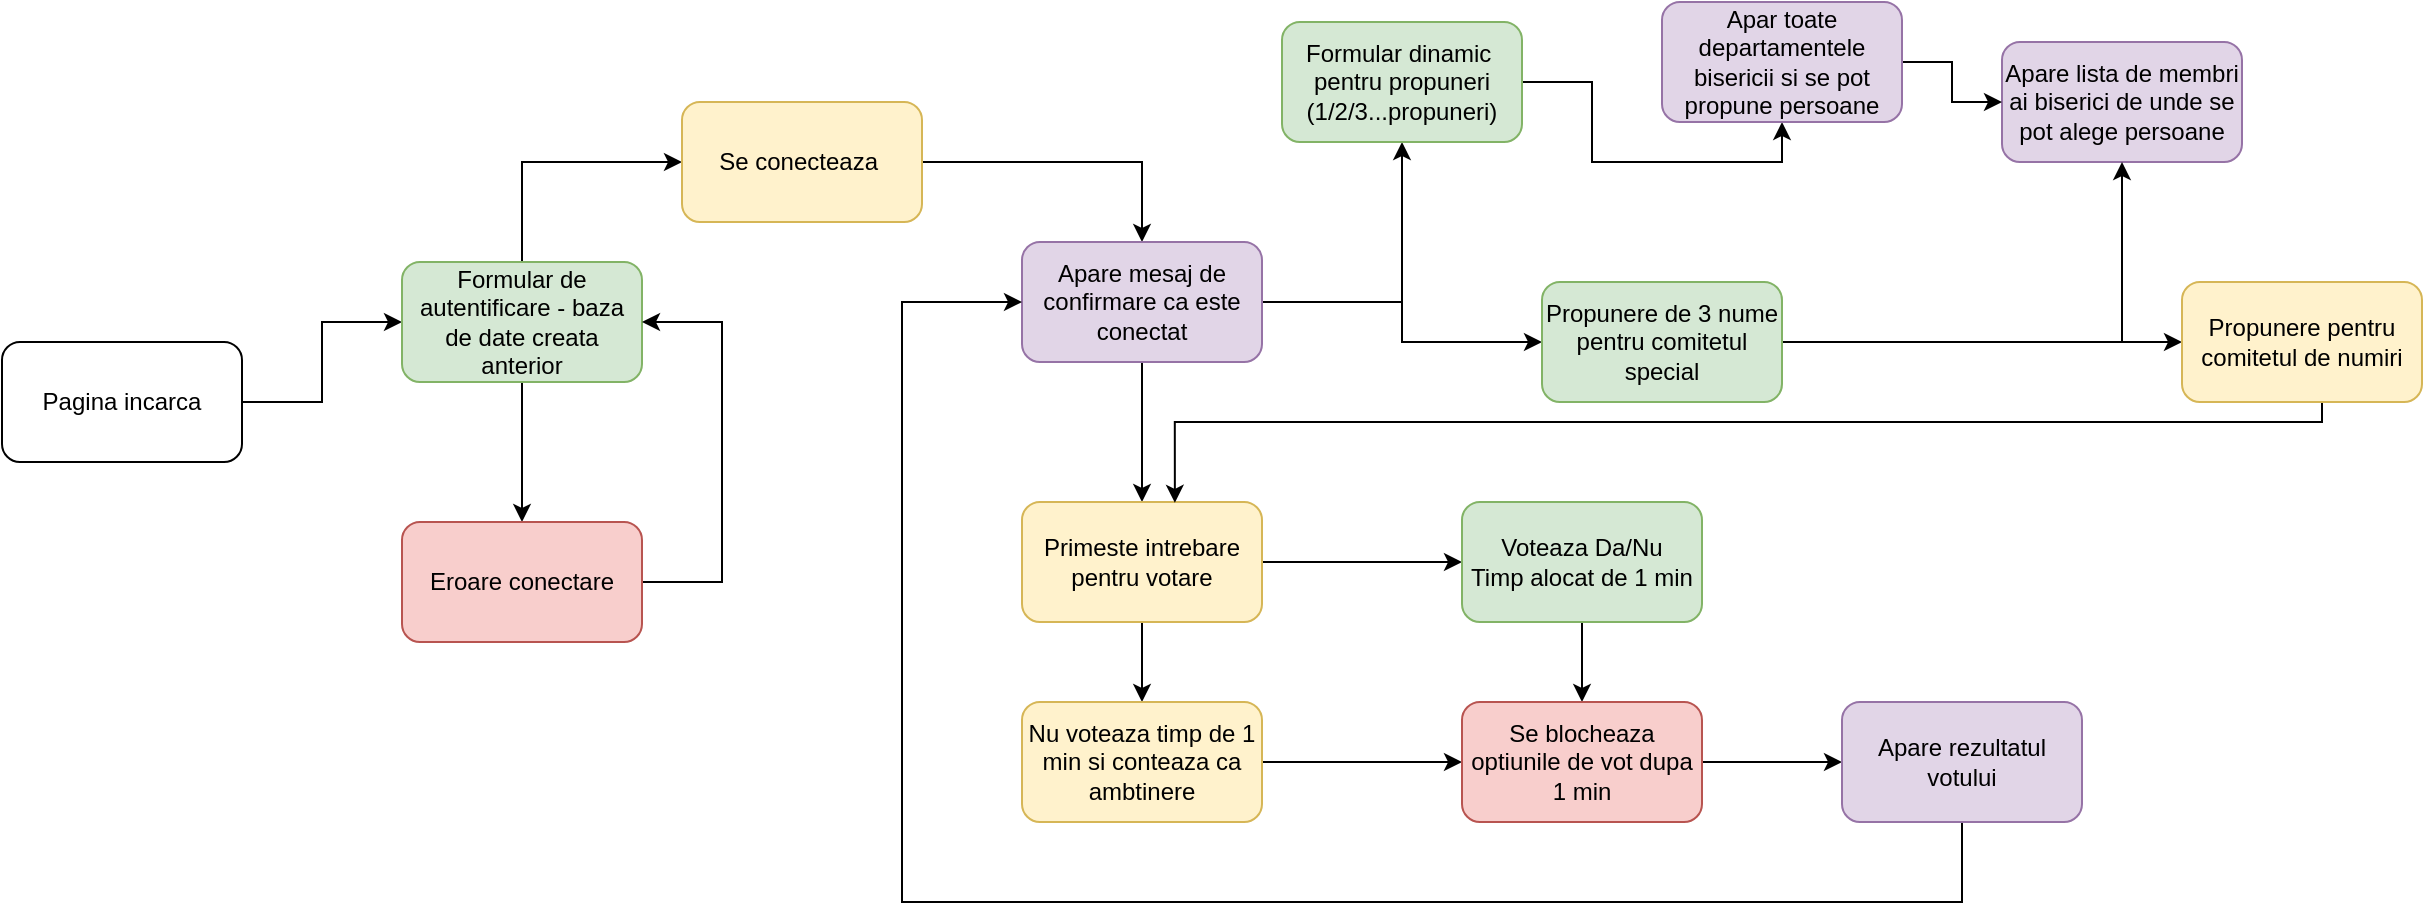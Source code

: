 <mxfile version="20.7.4" type="github">
  <diagram id="kgpKYQtTHZ0yAKxKKP6v" name="Page-1">
    <mxGraphModel dx="782" dy="479" grid="1" gridSize="10" guides="0" tooltips="1" connect="1" arrows="1" fold="1" page="1" pageScale="1" pageWidth="850" pageHeight="1100" math="0" shadow="0">
      <root>
        <mxCell id="0" />
        <mxCell id="1" parent="0" />
        <mxCell id="e8ArRw_OcwM4HBcJv57Q-3" value="" style="edgeStyle=orthogonalEdgeStyle;rounded=0;orthogonalLoop=1;jettySize=auto;html=1;" parent="1" source="e8ArRw_OcwM4HBcJv57Q-1" target="e8ArRw_OcwM4HBcJv57Q-2" edge="1">
          <mxGeometry relative="1" as="geometry" />
        </mxCell>
        <mxCell id="e8ArRw_OcwM4HBcJv57Q-1" value="Pagina incarca" style="rounded=1;whiteSpace=wrap;html=1;" parent="1" vertex="1">
          <mxGeometry x="180" y="170" width="120" height="60" as="geometry" />
        </mxCell>
        <mxCell id="e8ArRw_OcwM4HBcJv57Q-5" value="" style="edgeStyle=orthogonalEdgeStyle;rounded=0;orthogonalLoop=1;jettySize=auto;html=1;jumpStyle=arc;strokeColor=default;shadow=0;entryX=0;entryY=0.5;entryDx=0;entryDy=0;" parent="1" source="e8ArRw_OcwM4HBcJv57Q-2" target="e8ArRw_OcwM4HBcJv57Q-4" edge="1">
          <mxGeometry relative="1" as="geometry">
            <Array as="points">
              <mxPoint x="440" y="80" />
            </Array>
            <mxPoint x="560" y="130" as="targetPoint" />
          </mxGeometry>
        </mxCell>
        <mxCell id="CppdhaFHmqjqEvkJu7Ff-2" value="" style="edgeStyle=orthogonalEdgeStyle;rounded=0;orthogonalLoop=1;jettySize=auto;html=1;" edge="1" parent="1" source="e8ArRw_OcwM4HBcJv57Q-2" target="CppdhaFHmqjqEvkJu7Ff-1">
          <mxGeometry relative="1" as="geometry" />
        </mxCell>
        <mxCell id="e8ArRw_OcwM4HBcJv57Q-2" value="Formular de autentificare - baza de date creata anterior" style="rounded=1;whiteSpace=wrap;html=1;fillColor=#d5e8d4;strokeColor=#82b366;" parent="1" vertex="1">
          <mxGeometry x="380" y="130" width="120" height="60" as="geometry" />
        </mxCell>
        <mxCell id="e8ArRw_OcwM4HBcJv57Q-8" value="" style="edgeStyle=orthogonalEdgeStyle;rounded=0;sketch=0;jumpStyle=arc;orthogonalLoop=1;jettySize=auto;html=1;shadow=0;strokeColor=default;" parent="1" source="e8ArRw_OcwM4HBcJv57Q-4" target="e8ArRw_OcwM4HBcJv57Q-7" edge="1">
          <mxGeometry relative="1" as="geometry">
            <Array as="points">
              <mxPoint x="750" y="80" />
            </Array>
          </mxGeometry>
        </mxCell>
        <mxCell id="e8ArRw_OcwM4HBcJv57Q-4" value="Se conecteaza&amp;nbsp;" style="whiteSpace=wrap;html=1;rounded=1;fillColor=#fff2cc;strokeColor=#d6b656;" parent="1" vertex="1">
          <mxGeometry x="520" y="50" width="120" height="60" as="geometry" />
        </mxCell>
        <mxCell id="CppdhaFHmqjqEvkJu7Ff-5" value="" style="edgeStyle=orthogonalEdgeStyle;rounded=0;orthogonalLoop=1;jettySize=auto;html=1;" edge="1" parent="1" source="e8ArRw_OcwM4HBcJv57Q-7" target="CppdhaFHmqjqEvkJu7Ff-4">
          <mxGeometry relative="1" as="geometry" />
        </mxCell>
        <mxCell id="CppdhaFHmqjqEvkJu7Ff-25" value="" style="edgeStyle=orthogonalEdgeStyle;rounded=0;orthogonalLoop=1;jettySize=auto;html=1;" edge="1" parent="1" source="e8ArRw_OcwM4HBcJv57Q-7" target="CppdhaFHmqjqEvkJu7Ff-24">
          <mxGeometry relative="1" as="geometry" />
        </mxCell>
        <mxCell id="CppdhaFHmqjqEvkJu7Ff-42" style="edgeStyle=orthogonalEdgeStyle;rounded=0;orthogonalLoop=1;jettySize=auto;html=1;entryX=0;entryY=0.5;entryDx=0;entryDy=0;" edge="1" parent="1" source="e8ArRw_OcwM4HBcJv57Q-7" target="CppdhaFHmqjqEvkJu7Ff-30">
          <mxGeometry relative="1" as="geometry" />
        </mxCell>
        <mxCell id="e8ArRw_OcwM4HBcJv57Q-7" value="Apare mesaj de confirmare ca este conectat" style="whiteSpace=wrap;html=1;rounded=1;fillColor=#e1d5e7;strokeColor=#9673a6;" parent="1" vertex="1">
          <mxGeometry x="690" y="120" width="120" height="60" as="geometry" />
        </mxCell>
        <mxCell id="CppdhaFHmqjqEvkJu7Ff-3" style="edgeStyle=orthogonalEdgeStyle;rounded=0;orthogonalLoop=1;jettySize=auto;html=1;entryX=1;entryY=0.5;entryDx=0;entryDy=0;" edge="1" parent="1" source="CppdhaFHmqjqEvkJu7Ff-1" target="e8ArRw_OcwM4HBcJv57Q-2">
          <mxGeometry relative="1" as="geometry">
            <mxPoint x="530" y="180" as="targetPoint" />
            <Array as="points">
              <mxPoint x="540" y="290" />
              <mxPoint x="540" y="160" />
            </Array>
          </mxGeometry>
        </mxCell>
        <mxCell id="CppdhaFHmqjqEvkJu7Ff-1" value="Eroare conectare" style="whiteSpace=wrap;html=1;fillColor=#f8cecc;strokeColor=#b85450;rounded=1;" vertex="1" parent="1">
          <mxGeometry x="380" y="260" width="120" height="60" as="geometry" />
        </mxCell>
        <mxCell id="CppdhaFHmqjqEvkJu7Ff-7" value="" style="edgeStyle=orthogonalEdgeStyle;rounded=0;orthogonalLoop=1;jettySize=auto;html=1;" edge="1" parent="1" source="CppdhaFHmqjqEvkJu7Ff-4" target="CppdhaFHmqjqEvkJu7Ff-6">
          <mxGeometry relative="1" as="geometry" />
        </mxCell>
        <mxCell id="CppdhaFHmqjqEvkJu7Ff-9" value="" style="edgeStyle=orthogonalEdgeStyle;rounded=0;orthogonalLoop=1;jettySize=auto;html=1;" edge="1" parent="1" source="CppdhaFHmqjqEvkJu7Ff-4" target="CppdhaFHmqjqEvkJu7Ff-8">
          <mxGeometry relative="1" as="geometry" />
        </mxCell>
        <mxCell id="CppdhaFHmqjqEvkJu7Ff-4" value="Primeste intrebare pentru votare" style="whiteSpace=wrap;html=1;rounded=1;fillColor=#fff2cc;strokeColor=#d6b656;" vertex="1" parent="1">
          <mxGeometry x="690" y="250" width="120" height="60" as="geometry" />
        </mxCell>
        <mxCell id="CppdhaFHmqjqEvkJu7Ff-22" style="edgeStyle=orthogonalEdgeStyle;rounded=0;orthogonalLoop=1;jettySize=auto;html=1;entryX=0.5;entryY=0;entryDx=0;entryDy=0;" edge="1" parent="1" source="CppdhaFHmqjqEvkJu7Ff-6" target="CppdhaFHmqjqEvkJu7Ff-19">
          <mxGeometry relative="1" as="geometry" />
        </mxCell>
        <mxCell id="CppdhaFHmqjqEvkJu7Ff-6" value="Voteaza Da/Nu&lt;br&gt;Timp alocat de 1 min" style="whiteSpace=wrap;html=1;fillColor=#d5e8d4;strokeColor=#82b366;rounded=1;gradientColor=none;" vertex="1" parent="1">
          <mxGeometry x="910" y="250" width="120" height="60" as="geometry" />
        </mxCell>
        <mxCell id="CppdhaFHmqjqEvkJu7Ff-11" value="" style="edgeStyle=orthogonalEdgeStyle;rounded=0;orthogonalLoop=1;jettySize=auto;html=1;startArrow=none;" edge="1" parent="1" source="CppdhaFHmqjqEvkJu7Ff-19" target="CppdhaFHmqjqEvkJu7Ff-10">
          <mxGeometry relative="1" as="geometry" />
        </mxCell>
        <mxCell id="CppdhaFHmqjqEvkJu7Ff-23" style="edgeStyle=orthogonalEdgeStyle;rounded=0;orthogonalLoop=1;jettySize=auto;html=1;entryX=0;entryY=0.5;entryDx=0;entryDy=0;" edge="1" parent="1" source="CppdhaFHmqjqEvkJu7Ff-8" target="CppdhaFHmqjqEvkJu7Ff-19">
          <mxGeometry relative="1" as="geometry" />
        </mxCell>
        <mxCell id="CppdhaFHmqjqEvkJu7Ff-8" value="Nu voteaza timp de 1 min si conteaza ca ambtinere" style="whiteSpace=wrap;html=1;fillColor=#fff2cc;strokeColor=#d6b656;rounded=1;" vertex="1" parent="1">
          <mxGeometry x="690" y="350" width="120" height="60" as="geometry" />
        </mxCell>
        <mxCell id="CppdhaFHmqjqEvkJu7Ff-14" value="" style="edgeStyle=orthogonalEdgeStyle;rounded=0;orthogonalLoop=1;jettySize=auto;html=1;" edge="1" parent="1" source="CppdhaFHmqjqEvkJu7Ff-10">
          <mxGeometry relative="1" as="geometry">
            <mxPoint x="690" y="150" as="targetPoint" />
            <Array as="points">
              <mxPoint x="1160" y="450" />
              <mxPoint x="630" y="450" />
              <mxPoint x="630" y="150" />
              <mxPoint x="690" y="150" />
            </Array>
          </mxGeometry>
        </mxCell>
        <mxCell id="CppdhaFHmqjqEvkJu7Ff-10" value="Apare rezultatul votului" style="whiteSpace=wrap;html=1;fillColor=#e1d5e7;strokeColor=#9673a6;rounded=1;" vertex="1" parent="1">
          <mxGeometry x="1100" y="350" width="120" height="60" as="geometry" />
        </mxCell>
        <mxCell id="CppdhaFHmqjqEvkJu7Ff-19" value="Se blocheaza optiunile de vot dupa 1 min" style="whiteSpace=wrap;html=1;fillColor=#f8cecc;strokeColor=#b85450;rounded=1;" vertex="1" parent="1">
          <mxGeometry x="910" y="350" width="120" height="60" as="geometry" />
        </mxCell>
        <mxCell id="CppdhaFHmqjqEvkJu7Ff-36" style="edgeStyle=orthogonalEdgeStyle;rounded=0;orthogonalLoop=1;jettySize=auto;html=1;entryX=0.5;entryY=1;entryDx=0;entryDy=0;" edge="1" parent="1" source="CppdhaFHmqjqEvkJu7Ff-24" target="CppdhaFHmqjqEvkJu7Ff-28">
          <mxGeometry relative="1" as="geometry" />
        </mxCell>
        <mxCell id="CppdhaFHmqjqEvkJu7Ff-24" value="Formular dinamic&amp;nbsp;&lt;br&gt;pentru propuneri (1/2/3...propuneri)" style="whiteSpace=wrap;html=1;fillColor=#d5e8d4;strokeColor=#82b366;rounded=1;" vertex="1" parent="1">
          <mxGeometry x="820" y="10" width="120" height="60" as="geometry" />
        </mxCell>
        <mxCell id="CppdhaFHmqjqEvkJu7Ff-26" value="Apare lista de membri ai biserici de unde se pot alege persoane" style="whiteSpace=wrap;html=1;fillColor=#e1d5e7;strokeColor=#9673a6;rounded=1;" vertex="1" parent="1">
          <mxGeometry x="1180" y="20" width="120" height="60" as="geometry" />
        </mxCell>
        <mxCell id="CppdhaFHmqjqEvkJu7Ff-32" style="edgeStyle=orthogonalEdgeStyle;rounded=0;orthogonalLoop=1;jettySize=auto;html=1;entryX=0;entryY=0.5;entryDx=0;entryDy=0;" edge="1" parent="1" source="CppdhaFHmqjqEvkJu7Ff-28" target="CppdhaFHmqjqEvkJu7Ff-26">
          <mxGeometry relative="1" as="geometry" />
        </mxCell>
        <mxCell id="CppdhaFHmqjqEvkJu7Ff-28" value="Apar toate departamentele bisericii si se pot propune persoane" style="whiteSpace=wrap;html=1;fillColor=#e1d5e7;strokeColor=#9673a6;rounded=1;" vertex="1" parent="1">
          <mxGeometry x="1010" width="120" height="60" as="geometry" />
        </mxCell>
        <mxCell id="CppdhaFHmqjqEvkJu7Ff-33" style="edgeStyle=orthogonalEdgeStyle;rounded=0;orthogonalLoop=1;jettySize=auto;html=1;" edge="1" parent="1" source="CppdhaFHmqjqEvkJu7Ff-30" target="CppdhaFHmqjqEvkJu7Ff-26">
          <mxGeometry relative="1" as="geometry" />
        </mxCell>
        <mxCell id="CppdhaFHmqjqEvkJu7Ff-40" value="" style="edgeStyle=orthogonalEdgeStyle;rounded=0;orthogonalLoop=1;jettySize=auto;html=1;" edge="1" parent="1" source="CppdhaFHmqjqEvkJu7Ff-30" target="CppdhaFHmqjqEvkJu7Ff-39">
          <mxGeometry relative="1" as="geometry" />
        </mxCell>
        <mxCell id="CppdhaFHmqjqEvkJu7Ff-30" value="Propunere de 3 nume pentru comitetul special" style="whiteSpace=wrap;html=1;fillColor=#d5e8d4;strokeColor=#82b366;rounded=1;" vertex="1" parent="1">
          <mxGeometry x="950" y="140" width="120" height="60" as="geometry" />
        </mxCell>
        <mxCell id="CppdhaFHmqjqEvkJu7Ff-41" style="edgeStyle=orthogonalEdgeStyle;rounded=0;orthogonalLoop=1;jettySize=auto;html=1;entryX=0.637;entryY=0.007;entryDx=0;entryDy=0;entryPerimeter=0;" edge="1" parent="1" source="CppdhaFHmqjqEvkJu7Ff-39" target="CppdhaFHmqjqEvkJu7Ff-4">
          <mxGeometry relative="1" as="geometry">
            <Array as="points">
              <mxPoint x="1340" y="210" />
              <mxPoint x="766" y="210" />
            </Array>
          </mxGeometry>
        </mxCell>
        <mxCell id="CppdhaFHmqjqEvkJu7Ff-39" value="Propunere pentru comitetul de numiri" style="whiteSpace=wrap;html=1;fillColor=#fff2cc;strokeColor=#d6b656;rounded=1;" vertex="1" parent="1">
          <mxGeometry x="1270" y="140" width="120" height="60" as="geometry" />
        </mxCell>
      </root>
    </mxGraphModel>
  </diagram>
</mxfile>

